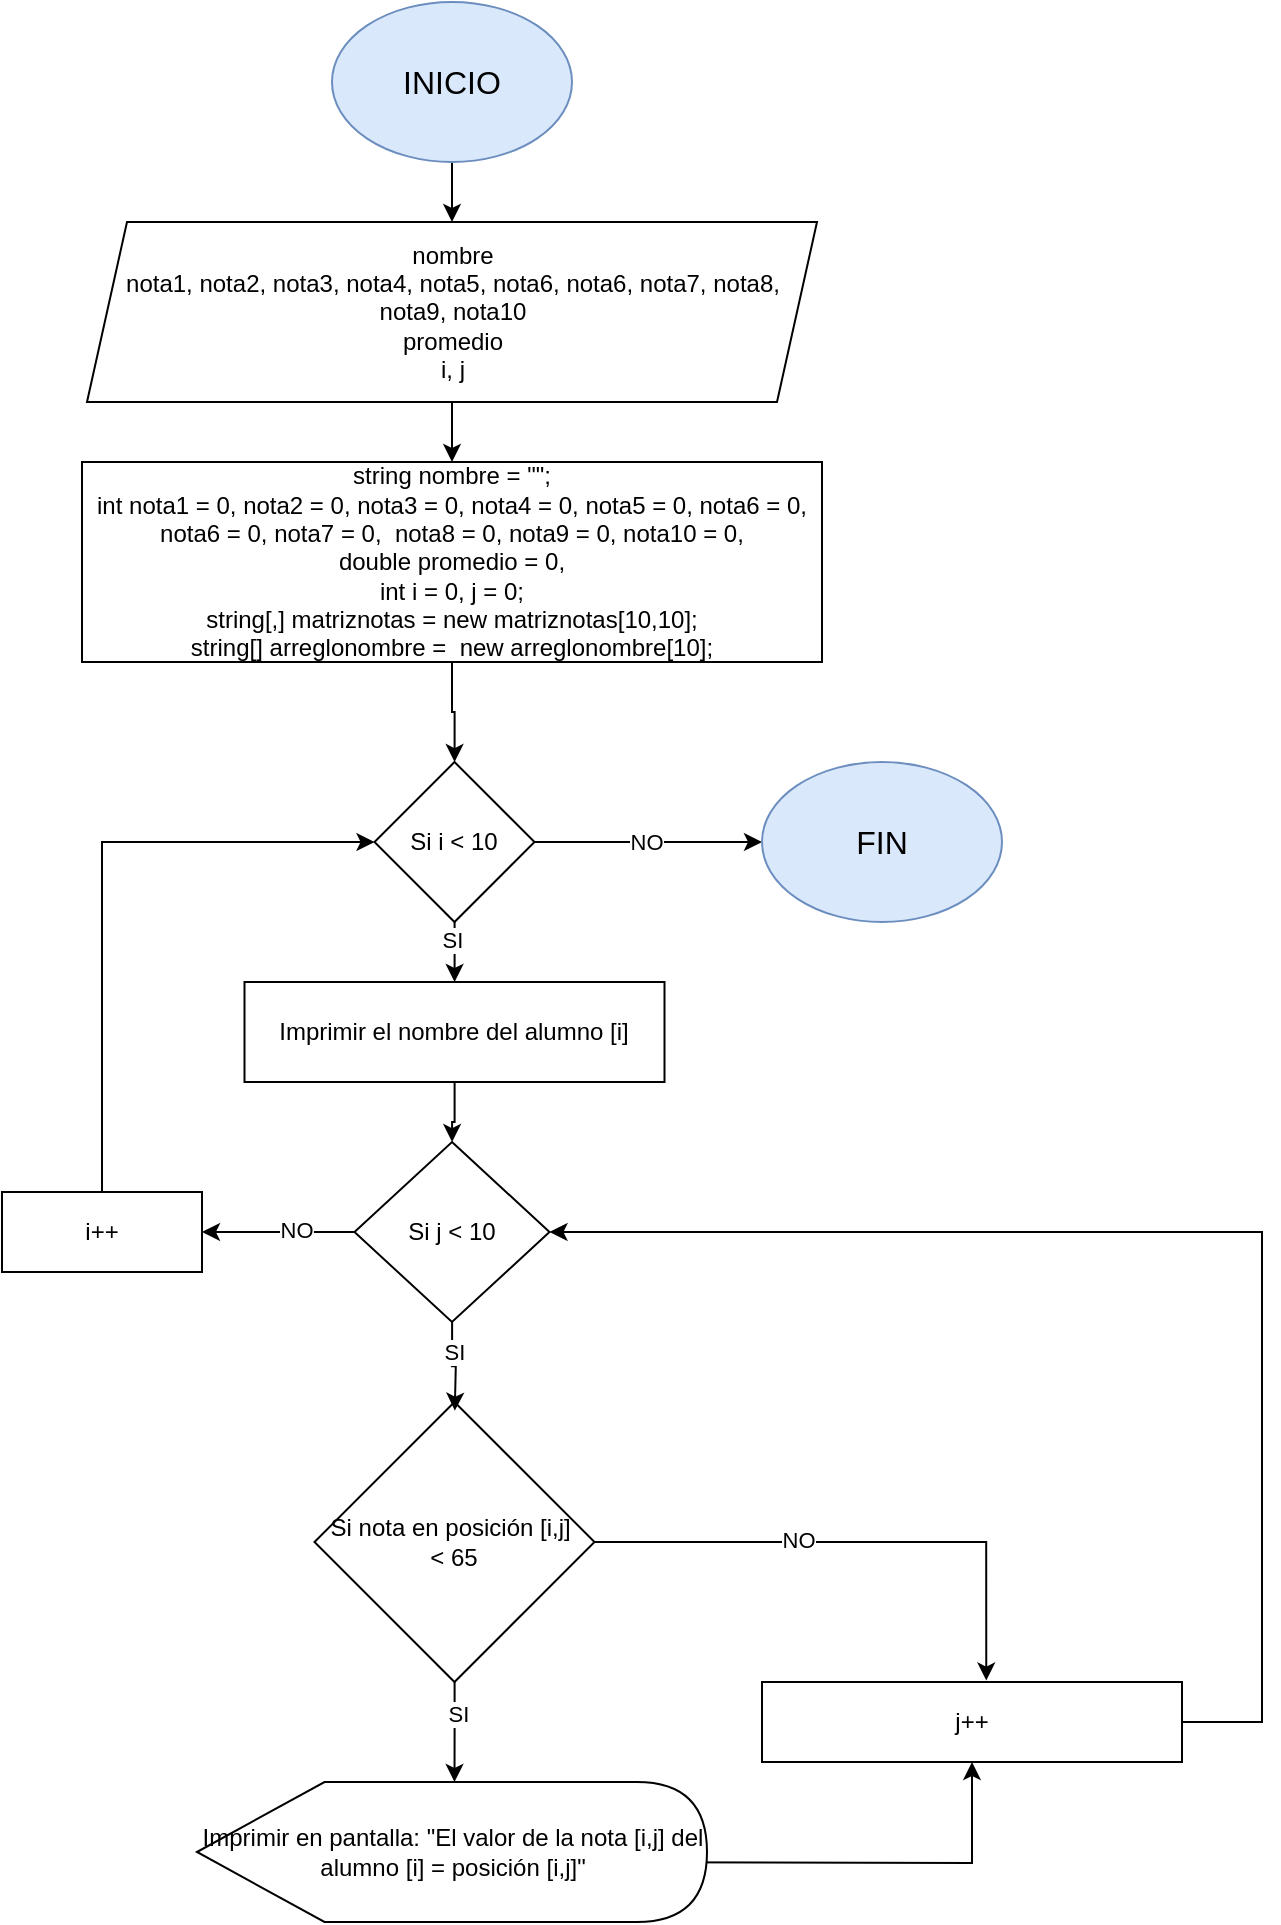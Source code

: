 <mxfile version="27.0.6">
  <diagram name="Página-1" id="RpwQGoGYZjUmVX78xZBA">
    <mxGraphModel dx="1793" dy="1205" grid="1" gridSize="10" guides="1" tooltips="1" connect="1" arrows="1" fold="1" page="0" pageScale="1" pageWidth="827" pageHeight="1169" math="0" shadow="0">
      <root>
        <mxCell id="0" />
        <mxCell id="1" parent="0" />
        <mxCell id="iX65m-ZONL90zX9ajTUJ-1" style="edgeStyle=orthogonalEdgeStyle;rounded=0;orthogonalLoop=1;jettySize=auto;html=1;entryX=0.5;entryY=0;entryDx=0;entryDy=0;" parent="1" source="iX65m-ZONL90zX9ajTUJ-2" target="iX65m-ZONL90zX9ajTUJ-4" edge="1">
          <mxGeometry relative="1" as="geometry" />
        </mxCell>
        <mxCell id="iX65m-ZONL90zX9ajTUJ-2" value="&lt;font style=&quot;font-size: 16px;&quot;&gt;INICIO&lt;/font&gt;" style="ellipse;whiteSpace=wrap;html=1;fillColor=#dae8fc;strokeColor=#6c8ebf;" parent="1" vertex="1">
          <mxGeometry x="205" y="-210" width="120" height="80" as="geometry" />
        </mxCell>
        <mxCell id="iX65m-ZONL90zX9ajTUJ-3" style="edgeStyle=orthogonalEdgeStyle;rounded=0;orthogonalLoop=1;jettySize=auto;html=1;entryX=0.5;entryY=0;entryDx=0;entryDy=0;" parent="1" source="iX65m-ZONL90zX9ajTUJ-4" target="iX65m-ZONL90zX9ajTUJ-6" edge="1">
          <mxGeometry relative="1" as="geometry" />
        </mxCell>
        <mxCell id="iX65m-ZONL90zX9ajTUJ-4" value="nombre&lt;div&gt;nota1, nota2, nota3, nota4, nota5, nota6, nota6, nota7, nota8, nota9, nota10&lt;/div&gt;&lt;div&gt;promedio&lt;/div&gt;&lt;div&gt;i, j&lt;/div&gt;" style="shape=parallelogram;perimeter=parallelogramPerimeter;whiteSpace=wrap;html=1;fixedSize=1;" parent="1" vertex="1">
          <mxGeometry x="82.5" y="-100" width="365" height="90" as="geometry" />
        </mxCell>
        <mxCell id="Av6lM8txRgh0IgwJLnuI-39" style="edgeStyle=orthogonalEdgeStyle;rounded=0;orthogonalLoop=1;jettySize=auto;html=1;" parent="1" source="iX65m-ZONL90zX9ajTUJ-6" target="Av6lM8txRgh0IgwJLnuI-37" edge="1">
          <mxGeometry relative="1" as="geometry" />
        </mxCell>
        <mxCell id="iX65m-ZONL90zX9ajTUJ-6" value="string nombre = &quot;&quot;;&lt;div&gt;int nota1 = 0, nota2 = 0, nota3 = 0, nota4 = 0, nota5 = 0, nota6 = 0, nota6 = 0, nota7 = 0,&amp;nbsp; nota8 = 0, nota9 = 0, nota10 = 0,&lt;/div&gt;&lt;div&gt;double promedio = 0,&lt;/div&gt;&lt;div&gt;&lt;span style=&quot;background-color: transparent; color: light-dark(rgb(0, 0, 0), rgb(255, 255, 255));&quot;&gt;int i = 0, j = 0;&lt;/span&gt;&lt;/div&gt;&lt;div&gt;&lt;span style=&quot;background-color: transparent; color: light-dark(rgb(0, 0, 0), rgb(255, 255, 255));&quot;&gt;string[,] matriznotas = new matriznotas[10,10];&lt;br&gt;string[] arreglonombre =&amp;nbsp; new arreglonombre[10];&lt;/span&gt;&lt;/div&gt;" style="rounded=0;whiteSpace=wrap;html=1;" parent="1" vertex="1">
          <mxGeometry x="80" y="20" width="370" height="100" as="geometry" />
        </mxCell>
        <mxCell id="2_A6TOir0Rrod5iLmOkC-1" style="edgeStyle=orthogonalEdgeStyle;rounded=0;orthogonalLoop=1;jettySize=auto;html=1;" parent="1" source="Av6lM8txRgh0IgwJLnuI-1" target="Av6lM8txRgh0IgwJLnuI-28" edge="1">
          <mxGeometry relative="1" as="geometry" />
        </mxCell>
        <mxCell id="Av6lM8txRgh0IgwJLnuI-1" value="&lt;div&gt;Imprimir el nombre del alumno [i]&lt;/div&gt;" style="rounded=0;whiteSpace=wrap;html=1;" parent="1" vertex="1">
          <mxGeometry x="161.25" y="280" width="210" height="50" as="geometry" />
        </mxCell>
        <mxCell id="Av6lM8txRgh0IgwJLnuI-16" style="edgeStyle=orthogonalEdgeStyle;rounded=0;orthogonalLoop=1;jettySize=auto;html=1;" parent="1" source="Av6lM8txRgh0IgwJLnuI-10" edge="1">
          <mxGeometry relative="1" as="geometry">
            <mxPoint x="266.25" y="680" as="targetPoint" />
          </mxGeometry>
        </mxCell>
        <mxCell id="Av6lM8txRgh0IgwJLnuI-17" value="SI" style="edgeLabel;html=1;align=center;verticalAlign=middle;resizable=0;points=[];" parent="Av6lM8txRgh0IgwJLnuI-16" vertex="1" connectable="0">
          <mxGeometry x="-0.362" y="1" relative="1" as="geometry">
            <mxPoint as="offset" />
          </mxGeometry>
        </mxCell>
        <mxCell id="Av6lM8txRgh0IgwJLnuI-10" value="Si nota en posición [i,j]&amp;nbsp;&lt;div&gt;&amp;lt; 65&lt;/div&gt;" style="rhombus;whiteSpace=wrap;html=1;" parent="1" vertex="1">
          <mxGeometry x="196.25" y="490" width="140" height="140" as="geometry" />
        </mxCell>
        <mxCell id="Av6lM8txRgh0IgwJLnuI-25" style="edgeStyle=orthogonalEdgeStyle;rounded=0;orthogonalLoop=1;jettySize=auto;html=1;" parent="1" target="Av6lM8txRgh0IgwJLnuI-24" edge="1">
          <mxGeometry relative="1" as="geometry">
            <mxPoint x="266.25" y="720" as="sourcePoint" />
          </mxGeometry>
        </mxCell>
        <mxCell id="2_A6TOir0Rrod5iLmOkC-6" style="edgeStyle=orthogonalEdgeStyle;rounded=0;orthogonalLoop=1;jettySize=auto;html=1;entryX=1;entryY=0.5;entryDx=0;entryDy=0;" parent="1" source="Av6lM8txRgh0IgwJLnuI-24" target="Av6lM8txRgh0IgwJLnuI-28" edge="1">
          <mxGeometry relative="1" as="geometry">
            <Array as="points">
              <mxPoint x="670" y="650" />
              <mxPoint x="670" y="405" />
            </Array>
          </mxGeometry>
        </mxCell>
        <mxCell id="Av6lM8txRgh0IgwJLnuI-24" value="j++" style="rounded=0;whiteSpace=wrap;html=1;" parent="1" vertex="1">
          <mxGeometry x="420" y="630" width="210" height="40" as="geometry" />
        </mxCell>
        <mxCell id="Av6lM8txRgh0IgwJLnuI-45" style="edgeStyle=orthogonalEdgeStyle;rounded=0;orthogonalLoop=1;jettySize=auto;html=1;" parent="1" source="Av6lM8txRgh0IgwJLnuI-28" edge="1">
          <mxGeometry relative="1" as="geometry">
            <mxPoint x="140" y="405" as="targetPoint" />
          </mxGeometry>
        </mxCell>
        <mxCell id="Av6lM8txRgh0IgwJLnuI-46" value="NO" style="edgeLabel;html=1;align=center;verticalAlign=middle;resizable=0;points=[];" parent="Av6lM8txRgh0IgwJLnuI-45" vertex="1" connectable="0">
          <mxGeometry x="-0.218" y="-1" relative="1" as="geometry">
            <mxPoint as="offset" />
          </mxGeometry>
        </mxCell>
        <mxCell id="Av6lM8txRgh0IgwJLnuI-28" value="Si j &amp;lt; 10" style="rhombus;whiteSpace=wrap;html=1;" parent="1" vertex="1">
          <mxGeometry x="216.25" y="360" width="97.5" height="90" as="geometry" />
        </mxCell>
        <mxCell id="Av6lM8txRgh0IgwJLnuI-33" style="edgeStyle=orthogonalEdgeStyle;rounded=0;orthogonalLoop=1;jettySize=auto;html=1;entryX=0.459;entryY=0.108;entryDx=0;entryDy=0;entryPerimeter=0;" parent="1" source="Av6lM8txRgh0IgwJLnuI-28" edge="1">
          <mxGeometry relative="1" as="geometry">
            <mxPoint x="266.39" y="494.32" as="targetPoint" />
          </mxGeometry>
        </mxCell>
        <mxCell id="Av6lM8txRgh0IgwJLnuI-36" value="SI" style="edgeLabel;html=1;align=center;verticalAlign=middle;resizable=0;points=[];" parent="Av6lM8txRgh0IgwJLnuI-33" vertex="1" connectable="0">
          <mxGeometry x="-0.369" y="1" relative="1" as="geometry">
            <mxPoint as="offset" />
          </mxGeometry>
        </mxCell>
        <mxCell id="Av6lM8txRgh0IgwJLnuI-40" style="edgeStyle=orthogonalEdgeStyle;rounded=0;orthogonalLoop=1;jettySize=auto;html=1;" parent="1" source="Av6lM8txRgh0IgwJLnuI-37" target="Av6lM8txRgh0IgwJLnuI-1" edge="1">
          <mxGeometry relative="1" as="geometry" />
        </mxCell>
        <mxCell id="Av6lM8txRgh0IgwJLnuI-41" value="SI" style="edgeLabel;html=1;align=center;verticalAlign=middle;resizable=0;points=[];" parent="Av6lM8txRgh0IgwJLnuI-40" vertex="1" connectable="0">
          <mxGeometry x="-0.643" y="-2" relative="1" as="geometry">
            <mxPoint as="offset" />
          </mxGeometry>
        </mxCell>
        <mxCell id="Av6lM8txRgh0IgwJLnuI-37" value="Si i &amp;lt; 10" style="rhombus;whiteSpace=wrap;html=1;" parent="1" vertex="1">
          <mxGeometry x="226.25" y="170" width="80" height="80" as="geometry" />
        </mxCell>
        <mxCell id="Av6lM8txRgh0IgwJLnuI-49" style="edgeStyle=orthogonalEdgeStyle;rounded=0;orthogonalLoop=1;jettySize=auto;html=1;entryX=0;entryY=0.5;entryDx=0;entryDy=0;" parent="1" source="Av6lM8txRgh0IgwJLnuI-44" target="Av6lM8txRgh0IgwJLnuI-37" edge="1">
          <mxGeometry relative="1" as="geometry">
            <Array as="points">
              <mxPoint x="90" y="210" />
            </Array>
          </mxGeometry>
        </mxCell>
        <mxCell id="Av6lM8txRgh0IgwJLnuI-44" value="i++" style="rounded=0;whiteSpace=wrap;html=1;" parent="1" vertex="1">
          <mxGeometry x="40" y="385" width="100" height="40" as="geometry" />
        </mxCell>
        <mxCell id="Av6lM8txRgh0IgwJLnuI-55" style="edgeStyle=orthogonalEdgeStyle;rounded=0;orthogonalLoop=1;jettySize=auto;html=1;" parent="1" source="Av6lM8txRgh0IgwJLnuI-37" target="Av6lM8txRgh0IgwJLnuI-86" edge="1">
          <mxGeometry relative="1" as="geometry">
            <mxPoint x="416" y="206.87" as="targetPoint" />
          </mxGeometry>
        </mxCell>
        <mxCell id="Av6lM8txRgh0IgwJLnuI-56" value="NO" style="edgeLabel;html=1;align=center;verticalAlign=middle;resizable=0;points=[];" parent="Av6lM8txRgh0IgwJLnuI-55" vertex="1" connectable="0">
          <mxGeometry x="-0.024" relative="1" as="geometry">
            <mxPoint as="offset" />
          </mxGeometry>
        </mxCell>
        <mxCell id="Av6lM8txRgh0IgwJLnuI-86" value="&lt;font style=&quot;font-size: 16px;&quot;&gt;FIN&lt;/font&gt;" style="ellipse;whiteSpace=wrap;html=1;fillColor=#dae8fc;strokeColor=#6c8ebf;" parent="1" vertex="1">
          <mxGeometry x="420" y="170" width="120" height="80" as="geometry" />
        </mxCell>
        <mxCell id="2_A6TOir0Rrod5iLmOkC-3" value="Imprimir en pantalla: &quot;El valor de la nota [i,j] del alumno [i] = posición [i,j]&quot;" style="shape=display;whiteSpace=wrap;html=1;" parent="1" vertex="1">
          <mxGeometry x="137.5" y="680" width="255" height="70" as="geometry" />
        </mxCell>
        <mxCell id="2_A6TOir0Rrod5iLmOkC-4" style="edgeStyle=orthogonalEdgeStyle;rounded=0;orthogonalLoop=1;jettySize=auto;html=1;entryX=0.534;entryY=-0.018;entryDx=0;entryDy=0;entryPerimeter=0;" parent="1" source="Av6lM8txRgh0IgwJLnuI-10" target="Av6lM8txRgh0IgwJLnuI-24" edge="1">
          <mxGeometry relative="1" as="geometry" />
        </mxCell>
        <mxCell id="2_A6TOir0Rrod5iLmOkC-5" value="NO" style="edgeLabel;html=1;align=center;verticalAlign=middle;resizable=0;points=[];" parent="2_A6TOir0Rrod5iLmOkC-4" vertex="1" connectable="0">
          <mxGeometry x="-0.235" y="1" relative="1" as="geometry">
            <mxPoint as="offset" />
          </mxGeometry>
        </mxCell>
      </root>
    </mxGraphModel>
  </diagram>
</mxfile>
